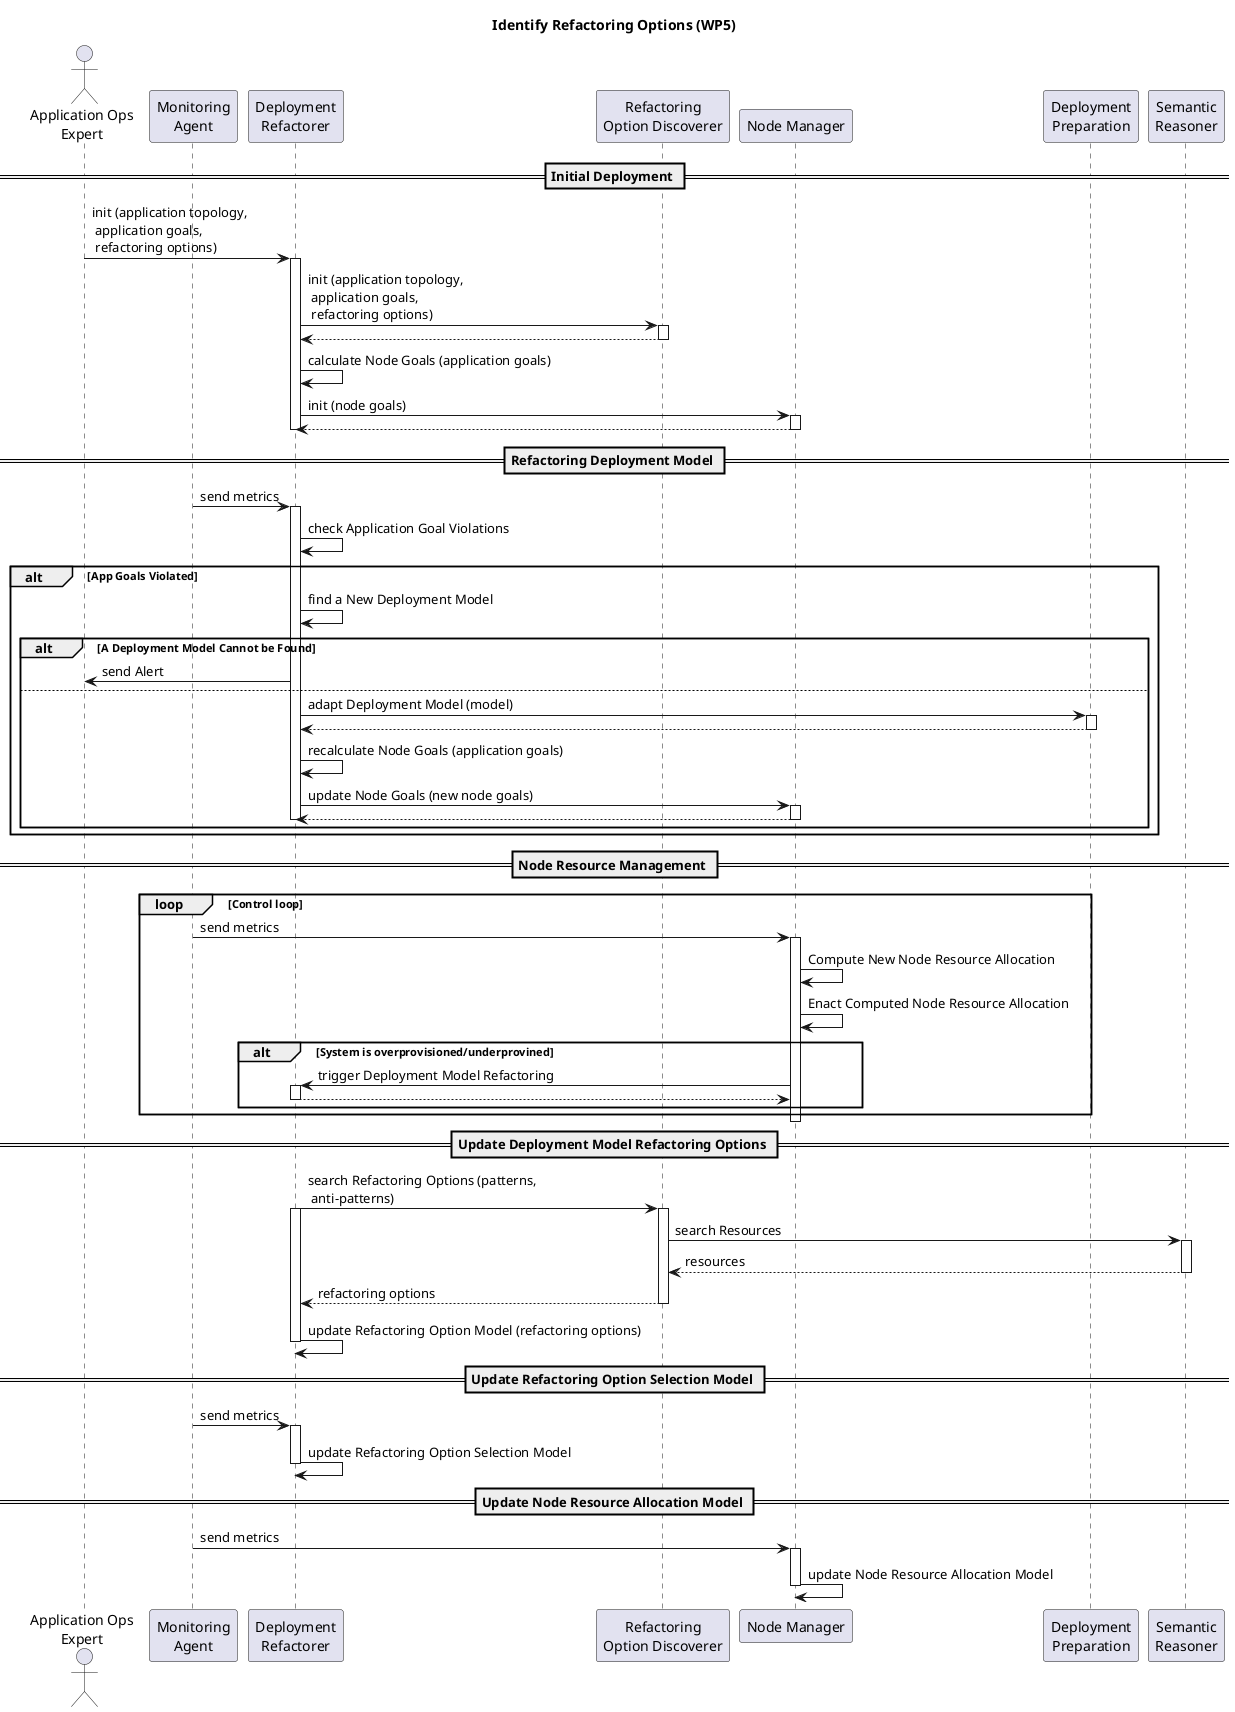 @startuml
title Identify Refactoring Options (WP5)

actor "Application Ops\nExpert" as ops
participant “Monitoring\nAgent” as ma
participant “Deployment\nRefactorer” as dr
participant “Refactoring\nOption Discoverer” as rof
participant “Node Manager” as nm
participant “Deployment\nPreparation” as orch
participant "Semantic\nReasoner" as reasoner

== Initial Deployment ==

ops -> dr: init (application topology,\n application goals,\n refactoring options)
activate dr
dr -> rof: init (application topology,\n application goals,\n refactoring options)
activate rof
rof --> dr
deactivate rof
dr -> dr: calculate Node Goals (application goals)
dr -> nm: init (node goals)
activate nm
nm --> dr
deactivate nm
deactivate dr

== Refactoring Deployment Model ==
ma-> dr: send metrics
activate dr
dr -> dr : check Application Goal Violations
alt App Goals Violated
dr -> dr: find a New Deployment Model
   alt A Deployment Model Cannot be Found
       dr -> ops: send Alert
   else
       'dr-> dr: generate Adaptation Plan (\ncurrent model, new model)
       dr -> orch: adapt Deployment Model (model)
       activate orch
       'orch->orch: enact Adaptation Plan
       orch --> dr
       deactivate orch
       dr -> dr: recalculate Node Goals (application goals)
       dr -> nm: update Node Goals (new node goals)
       activate nm
       nm --> dr
       deactivate nm
       deactivate dr
   end
end

== Node Resource Management ==

loop Control loop
ma-> nm: send metrics
activate nm
nm -> nm: Compute New Node Resource Allocation
   nm -> nm: Enact Computed Node Resource Allocation
   alt  System is overprovisioned/underprovined
       nm -> dr: trigger Deployment Model Refactoring
       activate dr
       dr --> nm:
       deactivate dr
   end
end
deactivate nm

== Update Deployment Model Refactoring Options ==

dr -> rof: search Refactoring Options (patterns,\n anti-patterns)
activate dr
activate rof
rof -> reasoner: search Resources
activate reasoner
reasoner --> rof: resources
deactivate reasoner
rof --> dr:  refactoring options
deactivate rof
dr -> dr: update Refactoring Option Model (refactoring options)
deactivate dr

== Update Refactoring Option Selection Model ==
ma-> dr: send metrics
activate dr
dr -> dr: update Refactoring Option Selection Model

deactivate dr

== Update Node Resource Allocation Model ==
ma-> nm: send metrics
activate nm
nm -> nm: update Node Resource Allocation Model
deactivate nm
@enduml
